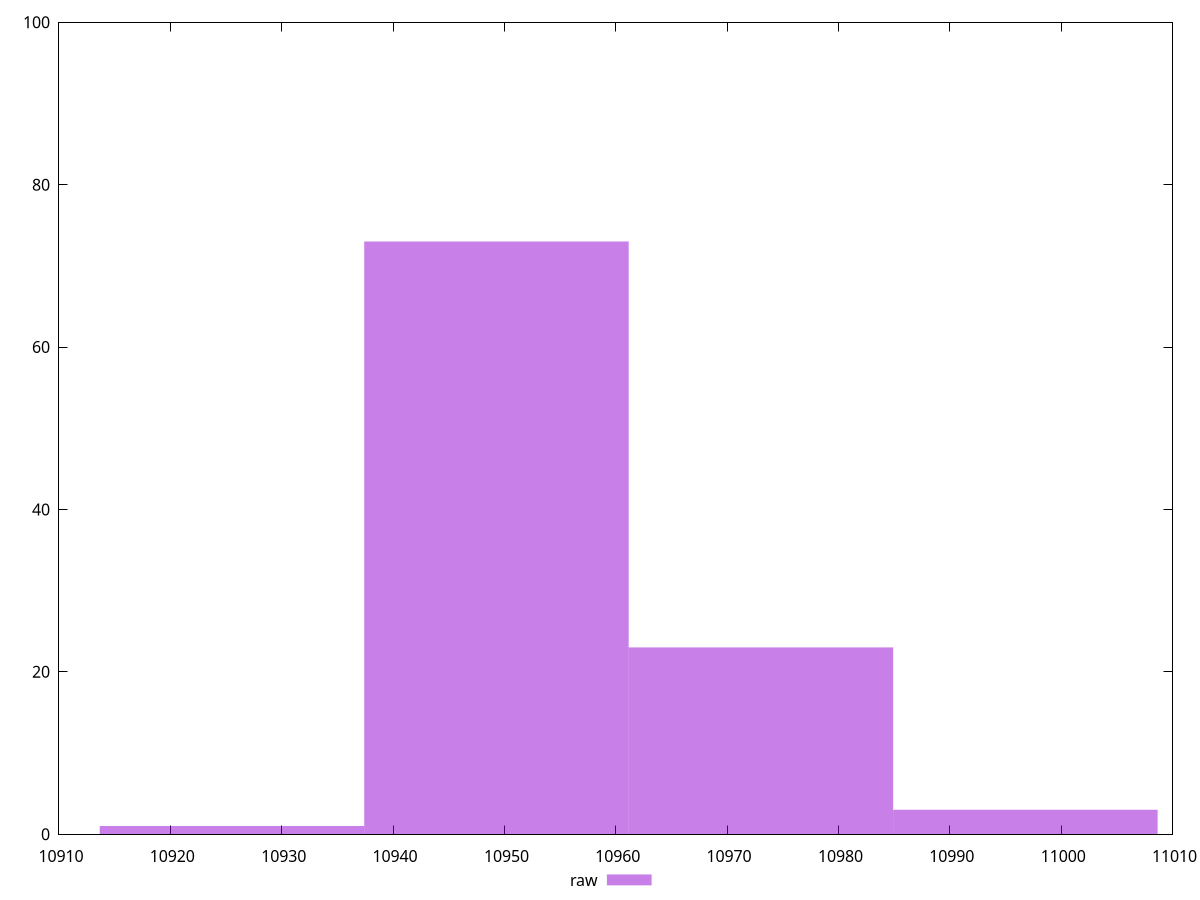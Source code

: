 reset
set terminal svg size 640, 490 enhanced background rgb 'white'
set output "report_00007_2020-12-11T15:55:29.892Z/metrics/samples/pages+cached+nointeractive/raw/histogram.svg"

$raw <<EOF
10973.037275101735 23
10949.286112168615 73
10996.788438034857 3
10925.534949235494 1
EOF

set key outside below
set boxwidth 23.75116293312064
set yrange [0:100]
set style fill transparent solid 0.5 noborder

plot \
  $raw title "raw" with boxes, \


reset